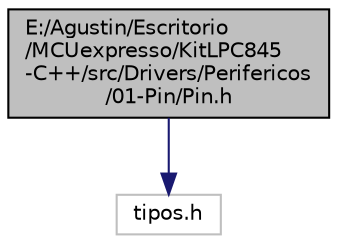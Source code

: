 digraph "E:/Agustin/Escritorio/MCUexpresso/KitLPC845-C++/src/Drivers/Perifericos/01-Pin/Pin.h"
{
 // LATEX_PDF_SIZE
  edge [fontname="Helvetica",fontsize="10",labelfontname="Helvetica",labelfontsize="10"];
  node [fontname="Helvetica",fontsize="10",shape=record];
  Node1 [label="E:/Agustin/Escritorio\l/MCUexpresso/KitLPC845\l-C++/src/Drivers/Perifericos\l/01-Pin/Pin.h",height=0.2,width=0.4,color="black", fillcolor="grey75", style="filled", fontcolor="black",tooltip="Clase Abstracta de cualquier pin del microcontrolador."];
  Node1 -> Node2 [color="midnightblue",fontsize="10",style="solid"];
  Node2 [label="tipos.h",height=0.2,width=0.4,color="grey75", fillcolor="white", style="filled",tooltip=" "];
}
